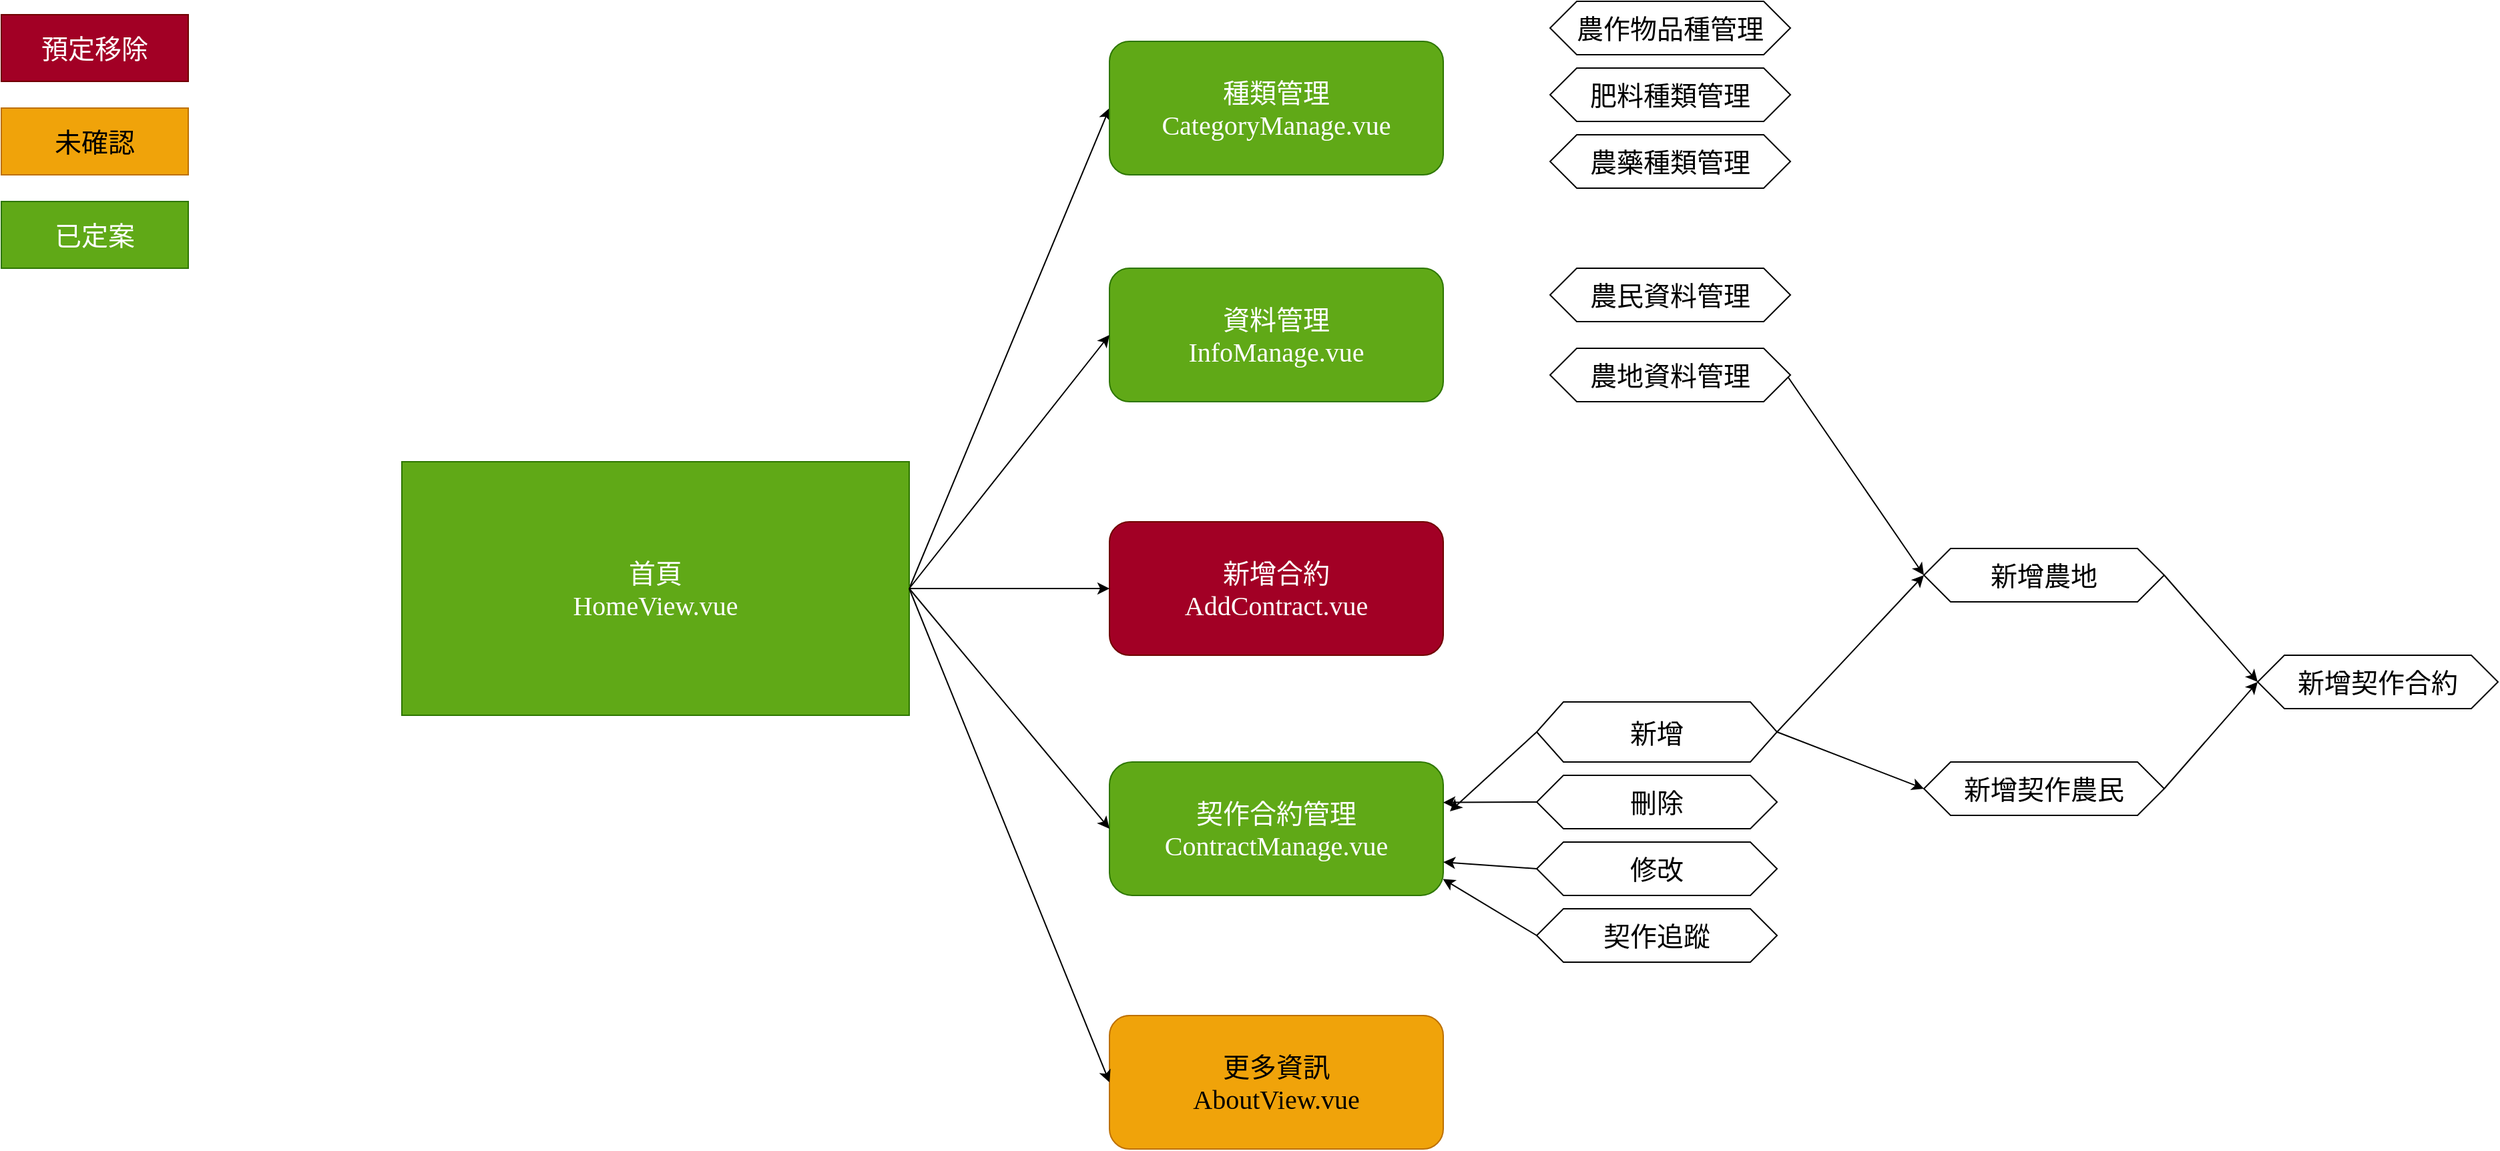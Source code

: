 <mxfile>
    <diagram id="vYu5x2b9G9xcMUW6bXG7" name="第1頁">
        <mxGraphModel dx="1934" dy="847" grid="1" gridSize="10" guides="1" tooltips="1" connect="1" arrows="1" fold="1" page="1" pageScale="1" pageWidth="827" pageHeight="1169" math="0" shadow="0">
            <root>
                <mxCell id="0"/>
                <mxCell id="1" parent="0"/>
                <mxCell id="32" style="edgeStyle=none;html=1;exitX=1;exitY=0.5;exitDx=0;exitDy=0;entryX=0;entryY=0.5;entryDx=0;entryDy=0;fontFamily=Georgia;fontSize=20;" parent="1" source="3" target="8" edge="1">
                    <mxGeometry relative="1" as="geometry"/>
                </mxCell>
                <mxCell id="3" value="首頁&lt;br&gt;HomeView.vue" style="rounded=0;whiteSpace=wrap;html=1;fontFamily=Georgia;fontSize=20;fillColor=#60a917;fontColor=#ffffff;strokeColor=#2D7600;" parent="1" vertex="1">
                    <mxGeometry x="-460" y="405" width="380" height="190" as="geometry"/>
                </mxCell>
                <mxCell id="8" value="種類管理&lt;br&gt;CategoryManage.vue" style="rounded=1;whiteSpace=wrap;html=1;fontFamily=Georgia;fontSize=20;fillColor=#60a917;fontColor=#ffffff;strokeColor=#2D7600;" parent="1" vertex="1">
                    <mxGeometry x="70" y="90" width="250" height="100" as="geometry"/>
                </mxCell>
                <mxCell id="43" style="edgeStyle=none;html=1;exitX=1;exitY=0.25;exitDx=0;exitDy=0;entryX=0;entryY=0.5;entryDx=0;entryDy=0;" parent="1" source="24" target="37" edge="1">
                    <mxGeometry relative="1" as="geometry"/>
                </mxCell>
                <mxCell id="44" style="edgeStyle=none;html=1;exitX=1;exitY=0.5;exitDx=0;exitDy=0;entryX=0;entryY=0.5;entryDx=0;entryDy=0;" parent="1" source="46" target="39" edge="1">
                    <mxGeometry relative="1" as="geometry"/>
                </mxCell>
                <mxCell id="10" value="新增合約&lt;br&gt;AddContract.vue&lt;br&gt;" style="rounded=1;whiteSpace=wrap;html=1;fontFamily=Georgia;fontSize=20;fillColor=#a20025;fontColor=#ffffff;strokeColor=#6F0000;" parent="1" vertex="1">
                    <mxGeometry x="70" y="450" width="250" height="100" as="geometry"/>
                </mxCell>
                <mxCell id="11" value="契作合約管理&lt;br&gt;ContractManage.vue" style="rounded=1;whiteSpace=wrap;html=1;fontFamily=Georgia;fontSize=20;arcSize=17;fillColor=#60a917;fontColor=#ffffff;strokeColor=#2D7600;" parent="1" vertex="1">
                    <mxGeometry x="70" y="630" width="250" height="100" as="geometry"/>
                </mxCell>
                <mxCell id="17" value="農作物品種管理" style="shape=hexagon;perimeter=hexagonPerimeter2;whiteSpace=wrap;html=1;fixedSize=1;fontFamily=Georgia;fontSize=20;" parent="1" vertex="1">
                    <mxGeometry x="400" y="60" width="180" height="40" as="geometry"/>
                </mxCell>
                <mxCell id="19" value="肥料種類管理" style="shape=hexagon;perimeter=hexagonPerimeter2;whiteSpace=wrap;html=1;fixedSize=1;fontFamily=Georgia;fontSize=20;" parent="1" vertex="1">
                    <mxGeometry x="400" y="110" width="180" height="40" as="geometry"/>
                </mxCell>
                <mxCell id="20" value="農藥種類管理" style="shape=hexagon;perimeter=hexagonPerimeter2;whiteSpace=wrap;html=1;fixedSize=1;fontFamily=Georgia;fontSize=20;" parent="1" vertex="1">
                    <mxGeometry x="400" y="160" width="180" height="40" as="geometry"/>
                </mxCell>
                <mxCell id="23" value="農民資料管理" style="shape=hexagon;perimeter=hexagonPerimeter2;whiteSpace=wrap;html=1;fixedSize=1;fontFamily=Georgia;fontSize=20;" parent="1" vertex="1">
                    <mxGeometry x="400" y="260" width="180" height="40" as="geometry"/>
                </mxCell>
                <mxCell id="24" value="農地資料管理" style="shape=hexagon;perimeter=hexagonPerimeter2;whiteSpace=wrap;html=1;fixedSize=1;fontFamily=Georgia;fontSize=20;" parent="1" vertex="1">
                    <mxGeometry x="400" y="320" width="180" height="40" as="geometry"/>
                </mxCell>
                <mxCell id="25" value="更多資訊&lt;br&gt;AboutView.vue" style="rounded=1;whiteSpace=wrap;html=1;fontFamily=Georgia;fontSize=20;fillColor=#f0a30a;fontColor=#000000;strokeColor=#BD7000;" parent="1" vertex="1">
                    <mxGeometry x="70" y="820" width="250" height="100" as="geometry"/>
                </mxCell>
                <mxCell id="9" value="資料管理&lt;br&gt;InfoManage.vue" style="rounded=1;whiteSpace=wrap;html=1;fontFamily=Georgia;fontSize=20;fillColor=#60a917;fontColor=#ffffff;strokeColor=#2D7600;" parent="1" vertex="1">
                    <mxGeometry x="70" y="260" width="250" height="100" as="geometry"/>
                </mxCell>
                <mxCell id="33" style="edgeStyle=none;html=1;exitX=1;exitY=0.5;exitDx=0;exitDy=0;entryX=0;entryY=0.5;entryDx=0;entryDy=0;fontFamily=Georgia;fontSize=20;" parent="1" source="3" target="9" edge="1">
                    <mxGeometry relative="1" as="geometry">
                        <mxPoint x="-70.0" y="515" as="sourcePoint"/>
                        <mxPoint x="80" y="150" as="targetPoint"/>
                    </mxGeometry>
                </mxCell>
                <mxCell id="34" style="edgeStyle=none;html=1;exitX=1;exitY=0.5;exitDx=0;exitDy=0;entryX=0;entryY=0.5;entryDx=0;entryDy=0;fontFamily=Georgia;fontSize=20;" parent="1" source="3" target="10" edge="1">
                    <mxGeometry relative="1" as="geometry">
                        <mxPoint x="-60.0" y="525" as="sourcePoint"/>
                        <mxPoint x="90" y="160" as="targetPoint"/>
                    </mxGeometry>
                </mxCell>
                <mxCell id="35" style="edgeStyle=none;html=1;exitX=1;exitY=0.5;exitDx=0;exitDy=0;entryX=0;entryY=0.5;entryDx=0;entryDy=0;fontFamily=Georgia;fontSize=20;" parent="1" source="3" target="11" edge="1">
                    <mxGeometry relative="1" as="geometry">
                        <mxPoint x="-50.0" y="535" as="sourcePoint"/>
                        <mxPoint x="100" y="170" as="targetPoint"/>
                    </mxGeometry>
                </mxCell>
                <mxCell id="36" style="edgeStyle=none;html=1;entryX=0;entryY=0.5;entryDx=0;entryDy=0;fontFamily=Georgia;fontSize=20;exitX=1;exitY=0.5;exitDx=0;exitDy=0;" parent="1" source="3" target="25" edge="1">
                    <mxGeometry relative="1" as="geometry">
                        <mxPoint x="-90" y="520" as="sourcePoint"/>
                        <mxPoint x="110" y="180" as="targetPoint"/>
                    </mxGeometry>
                </mxCell>
                <mxCell id="41" style="edgeStyle=none;html=1;exitX=1;exitY=0.5;exitDx=0;exitDy=0;entryX=0;entryY=0.5;entryDx=0;entryDy=0;" parent="1" source="37" target="38" edge="1">
                    <mxGeometry relative="1" as="geometry"/>
                </mxCell>
                <mxCell id="37" value="新增農地" style="shape=hexagon;perimeter=hexagonPerimeter2;whiteSpace=wrap;html=1;fixedSize=1;fontFamily=Georgia;fontSize=20;" parent="1" vertex="1">
                    <mxGeometry x="680" y="470" width="180" height="40" as="geometry"/>
                </mxCell>
                <mxCell id="38" value="新增契作合約" style="shape=hexagon;perimeter=hexagonPerimeter2;whiteSpace=wrap;html=1;fixedSize=1;fontFamily=Georgia;fontSize=20;" parent="1" vertex="1">
                    <mxGeometry x="930" y="550" width="180" height="40" as="geometry"/>
                </mxCell>
                <mxCell id="42" style="edgeStyle=none;html=1;exitX=1;exitY=0.5;exitDx=0;exitDy=0;entryX=0;entryY=0.5;entryDx=0;entryDy=0;" parent="1" source="39" target="38" edge="1">
                    <mxGeometry relative="1" as="geometry"/>
                </mxCell>
                <mxCell id="39" value="新增契作農民" style="shape=hexagon;perimeter=hexagonPerimeter2;whiteSpace=wrap;html=1;fixedSize=1;fontFamily=Georgia;fontSize=20;" parent="1" vertex="1">
                    <mxGeometry x="680" y="630" width="180" height="40" as="geometry"/>
                </mxCell>
                <mxCell id="50" style="edgeStyle=none;html=1;exitX=0;exitY=0.5;exitDx=0;exitDy=0;" parent="1" source="45" edge="1">
                    <mxGeometry relative="1" as="geometry">
                        <mxPoint x="320" y="660.333" as="targetPoint"/>
                    </mxGeometry>
                </mxCell>
                <mxCell id="45" value="刪除" style="shape=hexagon;perimeter=hexagonPerimeter2;whiteSpace=wrap;html=1;fixedSize=1;fontFamily=Georgia;fontSize=20;" parent="1" vertex="1">
                    <mxGeometry x="390" y="640" width="180" height="40" as="geometry"/>
                </mxCell>
                <mxCell id="53" style="edgeStyle=none;html=1;exitX=0;exitY=0.5;exitDx=0;exitDy=0;entryX=1.02;entryY=0.37;entryDx=0;entryDy=0;entryPerimeter=0;" parent="1" source="46" target="11" edge="1">
                    <mxGeometry relative="1" as="geometry"/>
                </mxCell>
                <mxCell id="54" style="edgeStyle=none;html=1;exitX=1;exitY=0.5;exitDx=0;exitDy=0;entryX=0;entryY=0.5;entryDx=0;entryDy=0;" parent="1" source="46" target="37" edge="1">
                    <mxGeometry relative="1" as="geometry">
                        <mxPoint x="660" y="420" as="targetPoint"/>
                    </mxGeometry>
                </mxCell>
                <mxCell id="46" value="新增" style="shape=hexagon;perimeter=hexagonPerimeter2;whiteSpace=wrap;html=1;fixedSize=1;fontFamily=Georgia;fontSize=20;" parent="1" vertex="1">
                    <mxGeometry x="390" y="585" width="180" height="45" as="geometry"/>
                </mxCell>
                <mxCell id="52" style="edgeStyle=none;html=1;exitX=0;exitY=0.5;exitDx=0;exitDy=0;entryX=0.999;entryY=0.877;entryDx=0;entryDy=0;entryPerimeter=0;" parent="1" source="47" target="11" edge="1">
                    <mxGeometry relative="1" as="geometry"/>
                </mxCell>
                <mxCell id="47" value="契作追蹤" style="shape=hexagon;perimeter=hexagonPerimeter2;whiteSpace=wrap;html=1;fixedSize=1;fontFamily=Georgia;fontSize=20;" parent="1" vertex="1">
                    <mxGeometry x="390" y="740" width="180" height="40" as="geometry"/>
                </mxCell>
                <mxCell id="51" style="edgeStyle=none;html=1;exitX=0;exitY=0.5;exitDx=0;exitDy=0;entryX=1;entryY=0.75;entryDx=0;entryDy=0;" parent="1" source="48" target="11" edge="1">
                    <mxGeometry relative="1" as="geometry"/>
                </mxCell>
                <mxCell id="48" value="修改" style="shape=hexagon;perimeter=hexagonPerimeter2;whiteSpace=wrap;html=1;fixedSize=1;fontFamily=Georgia;fontSize=20;size=20;" parent="1" vertex="1">
                    <mxGeometry x="390" y="690" width="180" height="40" as="geometry"/>
                </mxCell>
                <mxCell id="55" value="預定移除" style="rounded=1;whiteSpace=wrap;html=1;fontFamily=Georgia;fontSize=20;fillColor=#a20025;fontColor=#ffffff;strokeColor=#6F0000;arcSize=0;" parent="1" vertex="1">
                    <mxGeometry x="-760" y="70" width="140" height="50" as="geometry"/>
                </mxCell>
                <mxCell id="56" value="未確認" style="rounded=1;whiteSpace=wrap;html=1;fontFamily=Georgia;fontSize=20;fillColor=#f0a30a;fontColor=#000000;strokeColor=#BD7000;arcSize=0;" parent="1" vertex="1">
                    <mxGeometry x="-760" y="140" width="140" height="50" as="geometry"/>
                </mxCell>
                <mxCell id="57" value="已定案" style="rounded=1;whiteSpace=wrap;html=1;fontFamily=Georgia;fontSize=20;fillColor=#60a917;fontColor=#ffffff;strokeColor=#2D7600;arcSize=0;" parent="1" vertex="1">
                    <mxGeometry x="-760" y="210" width="140" height="50" as="geometry"/>
                </mxCell>
            </root>
        </mxGraphModel>
    </diagram>
</mxfile>